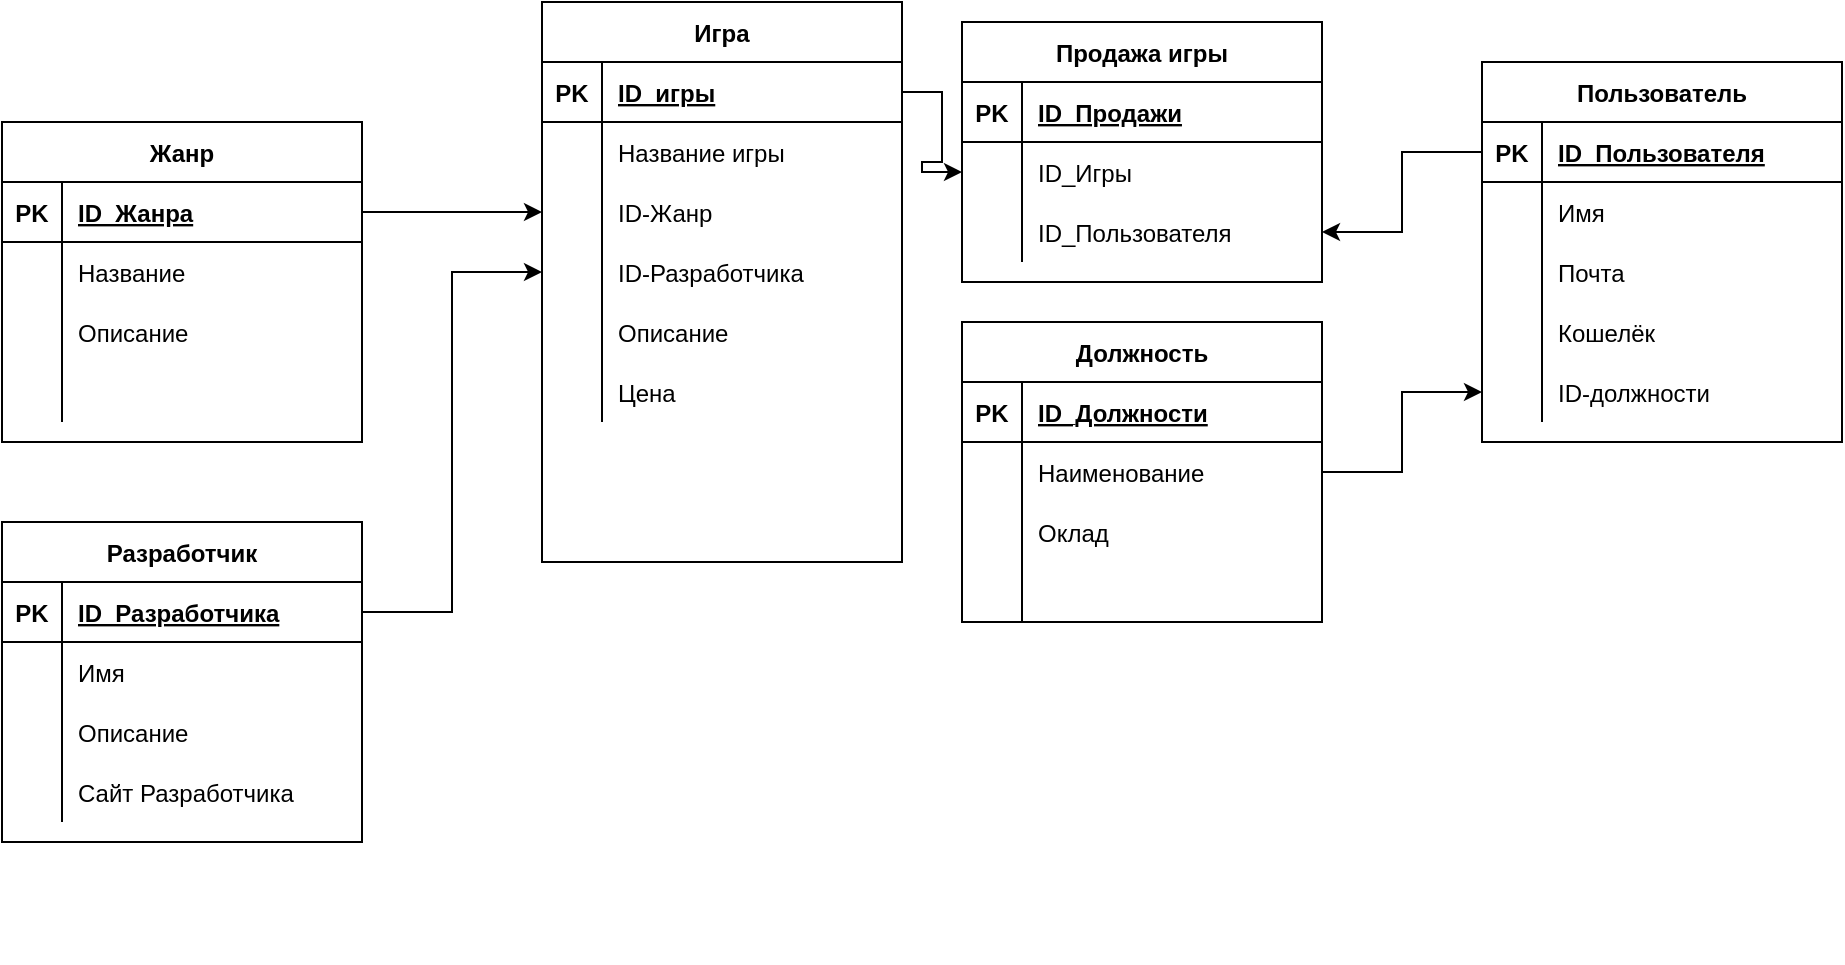 <mxfile version="20.2.2" type="device"><diagram id="ibO-UxVN181iv59Dq5bn" name="Page-1"><mxGraphModel dx="1718" dy="643" grid="1" gridSize="10" guides="1" tooltips="1" connect="1" arrows="1" fold="1" page="1" pageScale="1" pageWidth="827" pageHeight="1169" math="0" shadow="0"><root><mxCell id="0"/><mxCell id="1" parent="0"/><mxCell id="BAzbD3lDMswVElZxFXrF-1" value="Пользователь" style="shape=table;startSize=30;container=1;collapsible=1;childLayout=tableLayout;fixedRows=1;rowLines=0;fontStyle=1;align=center;resizeLast=1;" parent="1" vertex="1"><mxGeometry x="750" y="100" width="180" height="190" as="geometry"/></mxCell><mxCell id="BAzbD3lDMswVElZxFXrF-2" value="" style="shape=tableRow;horizontal=0;startSize=0;swimlaneHead=0;swimlaneBody=0;fillColor=none;collapsible=0;dropTarget=0;points=[[0,0.5],[1,0.5]];portConstraint=eastwest;top=0;left=0;right=0;bottom=1;" parent="BAzbD3lDMswVElZxFXrF-1" vertex="1"><mxGeometry y="30" width="180" height="30" as="geometry"/></mxCell><mxCell id="BAzbD3lDMswVElZxFXrF-3" value="PK" style="shape=partialRectangle;connectable=0;fillColor=none;top=0;left=0;bottom=0;right=0;fontStyle=1;overflow=hidden;" parent="BAzbD3lDMswVElZxFXrF-2" vertex="1"><mxGeometry width="30" height="30" as="geometry"><mxRectangle width="30" height="30" as="alternateBounds"/></mxGeometry></mxCell><mxCell id="BAzbD3lDMswVElZxFXrF-4" value="ID_Пользователя" style="shape=partialRectangle;connectable=0;fillColor=none;top=0;left=0;bottom=0;right=0;align=left;spacingLeft=6;fontStyle=5;overflow=hidden;" parent="BAzbD3lDMswVElZxFXrF-2" vertex="1"><mxGeometry x="30" width="150" height="30" as="geometry"><mxRectangle width="150" height="30" as="alternateBounds"/></mxGeometry></mxCell><mxCell id="BAzbD3lDMswVElZxFXrF-5" value="" style="shape=tableRow;horizontal=0;startSize=0;swimlaneHead=0;swimlaneBody=0;fillColor=none;collapsible=0;dropTarget=0;points=[[0,0.5],[1,0.5]];portConstraint=eastwest;top=0;left=0;right=0;bottom=0;" parent="BAzbD3lDMswVElZxFXrF-1" vertex="1"><mxGeometry y="60" width="180" height="30" as="geometry"/></mxCell><mxCell id="BAzbD3lDMswVElZxFXrF-6" value="" style="shape=partialRectangle;connectable=0;fillColor=none;top=0;left=0;bottom=0;right=0;editable=1;overflow=hidden;" parent="BAzbD3lDMswVElZxFXrF-5" vertex="1"><mxGeometry width="30" height="30" as="geometry"><mxRectangle width="30" height="30" as="alternateBounds"/></mxGeometry></mxCell><mxCell id="BAzbD3lDMswVElZxFXrF-7" value="Имя" style="shape=partialRectangle;connectable=0;fillColor=none;top=0;left=0;bottom=0;right=0;align=left;spacingLeft=6;overflow=hidden;" parent="BAzbD3lDMswVElZxFXrF-5" vertex="1"><mxGeometry x="30" width="150" height="30" as="geometry"><mxRectangle width="150" height="30" as="alternateBounds"/></mxGeometry></mxCell><mxCell id="BAzbD3lDMswVElZxFXrF-8" value="" style="shape=tableRow;horizontal=0;startSize=0;swimlaneHead=0;swimlaneBody=0;fillColor=none;collapsible=0;dropTarget=0;points=[[0,0.5],[1,0.5]];portConstraint=eastwest;top=0;left=0;right=0;bottom=0;" parent="BAzbD3lDMswVElZxFXrF-1" vertex="1"><mxGeometry y="90" width="180" height="30" as="geometry"/></mxCell><mxCell id="BAzbD3lDMswVElZxFXrF-9" value="" style="shape=partialRectangle;connectable=0;fillColor=none;top=0;left=0;bottom=0;right=0;editable=1;overflow=hidden;" parent="BAzbD3lDMswVElZxFXrF-8" vertex="1"><mxGeometry width="30" height="30" as="geometry"><mxRectangle width="30" height="30" as="alternateBounds"/></mxGeometry></mxCell><mxCell id="BAzbD3lDMswVElZxFXrF-10" value="Почта" style="shape=partialRectangle;connectable=0;fillColor=none;top=0;left=0;bottom=0;right=0;align=left;spacingLeft=6;overflow=hidden;" parent="BAzbD3lDMswVElZxFXrF-8" vertex="1"><mxGeometry x="30" width="150" height="30" as="geometry"><mxRectangle width="150" height="30" as="alternateBounds"/></mxGeometry></mxCell><mxCell id="BAzbD3lDMswVElZxFXrF-11" value="" style="shape=tableRow;horizontal=0;startSize=0;swimlaneHead=0;swimlaneBody=0;fillColor=none;collapsible=0;dropTarget=0;points=[[0,0.5],[1,0.5]];portConstraint=eastwest;top=0;left=0;right=0;bottom=0;" parent="BAzbD3lDMswVElZxFXrF-1" vertex="1"><mxGeometry y="120" width="180" height="30" as="geometry"/></mxCell><mxCell id="BAzbD3lDMswVElZxFXrF-12" value="" style="shape=partialRectangle;connectable=0;fillColor=none;top=0;left=0;bottom=0;right=0;editable=1;overflow=hidden;" parent="BAzbD3lDMswVElZxFXrF-11" vertex="1"><mxGeometry width="30" height="30" as="geometry"><mxRectangle width="30" height="30" as="alternateBounds"/></mxGeometry></mxCell><mxCell id="BAzbD3lDMswVElZxFXrF-13" value="Кошелёк" style="shape=partialRectangle;connectable=0;fillColor=none;top=0;left=0;bottom=0;right=0;align=left;spacingLeft=6;overflow=hidden;" parent="BAzbD3lDMswVElZxFXrF-11" vertex="1"><mxGeometry x="30" width="150" height="30" as="geometry"><mxRectangle width="150" height="30" as="alternateBounds"/></mxGeometry></mxCell><mxCell id="M-ZHQXdfBFAc0xfWB8VQ-5" value="" style="shape=tableRow;horizontal=0;startSize=0;swimlaneHead=0;swimlaneBody=0;fillColor=none;collapsible=0;dropTarget=0;points=[[0,0.5],[1,0.5]];portConstraint=eastwest;top=0;left=0;right=0;bottom=0;" parent="BAzbD3lDMswVElZxFXrF-1" vertex="1"><mxGeometry y="150" width="180" height="30" as="geometry"/></mxCell><mxCell id="M-ZHQXdfBFAc0xfWB8VQ-6" value="" style="shape=partialRectangle;connectable=0;fillColor=none;top=0;left=0;bottom=0;right=0;editable=1;overflow=hidden;" parent="M-ZHQXdfBFAc0xfWB8VQ-5" vertex="1"><mxGeometry width="30" height="30" as="geometry"><mxRectangle width="30" height="30" as="alternateBounds"/></mxGeometry></mxCell><mxCell id="M-ZHQXdfBFAc0xfWB8VQ-7" value="ID-должности" style="shape=partialRectangle;connectable=0;fillColor=none;top=0;left=0;bottom=0;right=0;align=left;spacingLeft=6;overflow=hidden;" parent="M-ZHQXdfBFAc0xfWB8VQ-5" vertex="1"><mxGeometry x="30" width="150" height="30" as="geometry"><mxRectangle width="150" height="30" as="alternateBounds"/></mxGeometry></mxCell><mxCell id="C4As4AKJf4dOoCFsE4sQ-1" value="Игра" style="shape=table;startSize=30;container=1;collapsible=1;childLayout=tableLayout;fixedRows=1;rowLines=0;fontStyle=1;align=center;resizeLast=1;" parent="1" vertex="1"><mxGeometry x="280" y="70" width="180" height="280" as="geometry"/></mxCell><mxCell id="C4As4AKJf4dOoCFsE4sQ-2" value="" style="shape=tableRow;horizontal=0;startSize=0;swimlaneHead=0;swimlaneBody=0;fillColor=none;collapsible=0;dropTarget=0;points=[[0,0.5],[1,0.5]];portConstraint=eastwest;top=0;left=0;right=0;bottom=1;" parent="C4As4AKJf4dOoCFsE4sQ-1" vertex="1"><mxGeometry y="30" width="180" height="30" as="geometry"/></mxCell><mxCell id="C4As4AKJf4dOoCFsE4sQ-3" value="PK" style="shape=partialRectangle;connectable=0;fillColor=none;top=0;left=0;bottom=0;right=0;fontStyle=1;overflow=hidden;" parent="C4As4AKJf4dOoCFsE4sQ-2" vertex="1"><mxGeometry width="30" height="30" as="geometry"><mxRectangle width="30" height="30" as="alternateBounds"/></mxGeometry></mxCell><mxCell id="C4As4AKJf4dOoCFsE4sQ-4" value="ID_игры" style="shape=partialRectangle;connectable=0;fillColor=none;top=0;left=0;bottom=0;right=0;align=left;spacingLeft=6;fontStyle=5;overflow=hidden;" parent="C4As4AKJf4dOoCFsE4sQ-2" vertex="1"><mxGeometry x="30" width="150" height="30" as="geometry"><mxRectangle width="150" height="30" as="alternateBounds"/></mxGeometry></mxCell><mxCell id="C4As4AKJf4dOoCFsE4sQ-5" value="" style="shape=tableRow;horizontal=0;startSize=0;swimlaneHead=0;swimlaneBody=0;fillColor=none;collapsible=0;dropTarget=0;points=[[0,0.5],[1,0.5]];portConstraint=eastwest;top=0;left=0;right=0;bottom=0;" parent="C4As4AKJf4dOoCFsE4sQ-1" vertex="1"><mxGeometry y="60" width="180" height="30" as="geometry"/></mxCell><mxCell id="C4As4AKJf4dOoCFsE4sQ-6" value="" style="shape=partialRectangle;connectable=0;fillColor=none;top=0;left=0;bottom=0;right=0;editable=1;overflow=hidden;" parent="C4As4AKJf4dOoCFsE4sQ-5" vertex="1"><mxGeometry width="30" height="30" as="geometry"><mxRectangle width="30" height="30" as="alternateBounds"/></mxGeometry></mxCell><mxCell id="C4As4AKJf4dOoCFsE4sQ-7" value="Название игры" style="shape=partialRectangle;connectable=0;fillColor=none;top=0;left=0;bottom=0;right=0;align=left;spacingLeft=6;overflow=hidden;" parent="C4As4AKJf4dOoCFsE4sQ-5" vertex="1"><mxGeometry x="30" width="150" height="30" as="geometry"><mxRectangle width="150" height="30" as="alternateBounds"/></mxGeometry></mxCell><mxCell id="C4As4AKJf4dOoCFsE4sQ-8" value="" style="shape=tableRow;horizontal=0;startSize=0;swimlaneHead=0;swimlaneBody=0;fillColor=none;collapsible=0;dropTarget=0;points=[[0,0.5],[1,0.5]];portConstraint=eastwest;top=0;left=0;right=0;bottom=0;" parent="C4As4AKJf4dOoCFsE4sQ-1" vertex="1"><mxGeometry y="90" width="180" height="30" as="geometry"/></mxCell><mxCell id="C4As4AKJf4dOoCFsE4sQ-9" value="" style="shape=partialRectangle;connectable=0;fillColor=none;top=0;left=0;bottom=0;right=0;editable=1;overflow=hidden;" parent="C4As4AKJf4dOoCFsE4sQ-8" vertex="1"><mxGeometry width="30" height="30" as="geometry"><mxRectangle width="30" height="30" as="alternateBounds"/></mxGeometry></mxCell><mxCell id="C4As4AKJf4dOoCFsE4sQ-10" value="ID-Жанр" style="shape=partialRectangle;connectable=0;fillColor=none;top=0;left=0;bottom=0;right=0;align=left;spacingLeft=6;overflow=hidden;" parent="C4As4AKJf4dOoCFsE4sQ-8" vertex="1"><mxGeometry x="30" width="150" height="30" as="geometry"><mxRectangle width="150" height="30" as="alternateBounds"/></mxGeometry></mxCell><mxCell id="C4As4AKJf4dOoCFsE4sQ-11" value="" style="shape=tableRow;horizontal=0;startSize=0;swimlaneHead=0;swimlaneBody=0;fillColor=none;collapsible=0;dropTarget=0;points=[[0,0.5],[1,0.5]];portConstraint=eastwest;top=0;left=0;right=0;bottom=0;" parent="C4As4AKJf4dOoCFsE4sQ-1" vertex="1"><mxGeometry y="120" width="180" height="30" as="geometry"/></mxCell><mxCell id="C4As4AKJf4dOoCFsE4sQ-12" value="" style="shape=partialRectangle;connectable=0;fillColor=none;top=0;left=0;bottom=0;right=0;editable=1;overflow=hidden;" parent="C4As4AKJf4dOoCFsE4sQ-11" vertex="1"><mxGeometry width="30" height="30" as="geometry"><mxRectangle width="30" height="30" as="alternateBounds"/></mxGeometry></mxCell><mxCell id="C4As4AKJf4dOoCFsE4sQ-13" value="ID-Разработчика" style="shape=partialRectangle;connectable=0;fillColor=none;top=0;left=0;bottom=0;right=0;align=left;spacingLeft=6;overflow=hidden;" parent="C4As4AKJf4dOoCFsE4sQ-11" vertex="1"><mxGeometry x="30" width="150" height="30" as="geometry"><mxRectangle width="150" height="30" as="alternateBounds"/></mxGeometry></mxCell><mxCell id="M-ZHQXdfBFAc0xfWB8VQ-11" value="" style="shape=tableRow;horizontal=0;startSize=0;swimlaneHead=0;swimlaneBody=0;fillColor=none;collapsible=0;dropTarget=0;points=[[0,0.5],[1,0.5]];portConstraint=eastwest;top=0;left=0;right=0;bottom=0;" parent="C4As4AKJf4dOoCFsE4sQ-1" vertex="1"><mxGeometry y="150" width="180" height="30" as="geometry"/></mxCell><mxCell id="M-ZHQXdfBFAc0xfWB8VQ-12" value="" style="shape=partialRectangle;connectable=0;fillColor=none;top=0;left=0;bottom=0;right=0;editable=1;overflow=hidden;" parent="M-ZHQXdfBFAc0xfWB8VQ-11" vertex="1"><mxGeometry width="30" height="30" as="geometry"><mxRectangle width="30" height="30" as="alternateBounds"/></mxGeometry></mxCell><mxCell id="M-ZHQXdfBFAc0xfWB8VQ-13" value="Описание" style="shape=partialRectangle;connectable=0;fillColor=none;top=0;left=0;bottom=0;right=0;align=left;spacingLeft=6;overflow=hidden;" parent="M-ZHQXdfBFAc0xfWB8VQ-11" vertex="1"><mxGeometry x="30" width="150" height="30" as="geometry"><mxRectangle width="150" height="30" as="alternateBounds"/></mxGeometry></mxCell><mxCell id="M-ZHQXdfBFAc0xfWB8VQ-8" value="" style="shape=tableRow;horizontal=0;startSize=0;swimlaneHead=0;swimlaneBody=0;fillColor=none;collapsible=0;dropTarget=0;points=[[0,0.5],[1,0.5]];portConstraint=eastwest;top=0;left=0;right=0;bottom=0;" parent="C4As4AKJf4dOoCFsE4sQ-1" vertex="1"><mxGeometry y="180" width="180" height="30" as="geometry"/></mxCell><mxCell id="M-ZHQXdfBFAc0xfWB8VQ-9" value="" style="shape=partialRectangle;connectable=0;fillColor=none;top=0;left=0;bottom=0;right=0;editable=1;overflow=hidden;" parent="M-ZHQXdfBFAc0xfWB8VQ-8" vertex="1"><mxGeometry width="30" height="30" as="geometry"><mxRectangle width="30" height="30" as="alternateBounds"/></mxGeometry></mxCell><mxCell id="M-ZHQXdfBFAc0xfWB8VQ-10" value="Цена" style="shape=partialRectangle;connectable=0;fillColor=none;top=0;left=0;bottom=0;right=0;align=left;spacingLeft=6;overflow=hidden;" parent="M-ZHQXdfBFAc0xfWB8VQ-8" vertex="1"><mxGeometry x="30" width="150" height="30" as="geometry"><mxRectangle width="150" height="30" as="alternateBounds"/></mxGeometry></mxCell><mxCell id="C4As4AKJf4dOoCFsE4sQ-29" value="Жанр" style="shape=table;startSize=30;container=1;collapsible=1;childLayout=tableLayout;fixedRows=1;rowLines=0;fontStyle=1;align=center;resizeLast=1;" parent="1" vertex="1"><mxGeometry x="10" y="130" width="180" height="160" as="geometry"/></mxCell><mxCell id="C4As4AKJf4dOoCFsE4sQ-30" value="" style="shape=tableRow;horizontal=0;startSize=0;swimlaneHead=0;swimlaneBody=0;fillColor=none;collapsible=0;dropTarget=0;points=[[0,0.5],[1,0.5]];portConstraint=eastwest;top=0;left=0;right=0;bottom=1;" parent="C4As4AKJf4dOoCFsE4sQ-29" vertex="1"><mxGeometry y="30" width="180" height="30" as="geometry"/></mxCell><mxCell id="C4As4AKJf4dOoCFsE4sQ-31" value="PK" style="shape=partialRectangle;connectable=0;fillColor=none;top=0;left=0;bottom=0;right=0;fontStyle=1;overflow=hidden;" parent="C4As4AKJf4dOoCFsE4sQ-30" vertex="1"><mxGeometry width="30" height="30" as="geometry"><mxRectangle width="30" height="30" as="alternateBounds"/></mxGeometry></mxCell><mxCell id="C4As4AKJf4dOoCFsE4sQ-32" value="ID_Жанра" style="shape=partialRectangle;connectable=0;fillColor=none;top=0;left=0;bottom=0;right=0;align=left;spacingLeft=6;fontStyle=5;overflow=hidden;" parent="C4As4AKJf4dOoCFsE4sQ-30" vertex="1"><mxGeometry x="30" width="150" height="30" as="geometry"><mxRectangle width="150" height="30" as="alternateBounds"/></mxGeometry></mxCell><mxCell id="C4As4AKJf4dOoCFsE4sQ-33" value="" style="shape=tableRow;horizontal=0;startSize=0;swimlaneHead=0;swimlaneBody=0;fillColor=none;collapsible=0;dropTarget=0;points=[[0,0.5],[1,0.5]];portConstraint=eastwest;top=0;left=0;right=0;bottom=0;" parent="C4As4AKJf4dOoCFsE4sQ-29" vertex="1"><mxGeometry y="60" width="180" height="30" as="geometry"/></mxCell><mxCell id="C4As4AKJf4dOoCFsE4sQ-34" value="" style="shape=partialRectangle;connectable=0;fillColor=none;top=0;left=0;bottom=0;right=0;editable=1;overflow=hidden;" parent="C4As4AKJf4dOoCFsE4sQ-33" vertex="1"><mxGeometry width="30" height="30" as="geometry"><mxRectangle width="30" height="30" as="alternateBounds"/></mxGeometry></mxCell><mxCell id="C4As4AKJf4dOoCFsE4sQ-35" value="Название" style="shape=partialRectangle;connectable=0;fillColor=none;top=0;left=0;bottom=0;right=0;align=left;spacingLeft=6;overflow=hidden;" parent="C4As4AKJf4dOoCFsE4sQ-33" vertex="1"><mxGeometry x="30" width="150" height="30" as="geometry"><mxRectangle width="150" height="30" as="alternateBounds"/></mxGeometry></mxCell><mxCell id="C4As4AKJf4dOoCFsE4sQ-36" value="" style="shape=tableRow;horizontal=0;startSize=0;swimlaneHead=0;swimlaneBody=0;fillColor=none;collapsible=0;dropTarget=0;points=[[0,0.5],[1,0.5]];portConstraint=eastwest;top=0;left=0;right=0;bottom=0;" parent="C4As4AKJf4dOoCFsE4sQ-29" vertex="1"><mxGeometry y="90" width="180" height="30" as="geometry"/></mxCell><mxCell id="C4As4AKJf4dOoCFsE4sQ-37" value="" style="shape=partialRectangle;connectable=0;fillColor=none;top=0;left=0;bottom=0;right=0;editable=1;overflow=hidden;" parent="C4As4AKJf4dOoCFsE4sQ-36" vertex="1"><mxGeometry width="30" height="30" as="geometry"><mxRectangle width="30" height="30" as="alternateBounds"/></mxGeometry></mxCell><mxCell id="C4As4AKJf4dOoCFsE4sQ-38" value="Описание" style="shape=partialRectangle;connectable=0;fillColor=none;top=0;left=0;bottom=0;right=0;align=left;spacingLeft=6;overflow=hidden;" parent="C4As4AKJf4dOoCFsE4sQ-36" vertex="1"><mxGeometry x="30" width="150" height="30" as="geometry"><mxRectangle width="150" height="30" as="alternateBounds"/></mxGeometry></mxCell><mxCell id="C4As4AKJf4dOoCFsE4sQ-39" value="" style="shape=tableRow;horizontal=0;startSize=0;swimlaneHead=0;swimlaneBody=0;fillColor=none;collapsible=0;dropTarget=0;points=[[0,0.5],[1,0.5]];portConstraint=eastwest;top=0;left=0;right=0;bottom=0;" parent="C4As4AKJf4dOoCFsE4sQ-29" vertex="1"><mxGeometry y="120" width="180" height="30" as="geometry"/></mxCell><mxCell id="C4As4AKJf4dOoCFsE4sQ-40" value="" style="shape=partialRectangle;connectable=0;fillColor=none;top=0;left=0;bottom=0;right=0;editable=1;overflow=hidden;" parent="C4As4AKJf4dOoCFsE4sQ-39" vertex="1"><mxGeometry width="30" height="30" as="geometry"><mxRectangle width="30" height="30" as="alternateBounds"/></mxGeometry></mxCell><mxCell id="C4As4AKJf4dOoCFsE4sQ-41" value="" style="shape=partialRectangle;connectable=0;fillColor=none;top=0;left=0;bottom=0;right=0;align=left;spacingLeft=6;overflow=hidden;" parent="C4As4AKJf4dOoCFsE4sQ-39" vertex="1"><mxGeometry x="30" width="150" height="30" as="geometry"><mxRectangle width="150" height="30" as="alternateBounds"/></mxGeometry></mxCell><mxCell id="C4As4AKJf4dOoCFsE4sQ-44" value="Разработчик" style="shape=table;startSize=30;container=1;collapsible=1;childLayout=tableLayout;fixedRows=1;rowLines=0;fontStyle=1;align=center;resizeLast=1;" parent="1" vertex="1"><mxGeometry x="10" y="330" width="180" height="160" as="geometry"/></mxCell><mxCell id="C4As4AKJf4dOoCFsE4sQ-45" value="" style="shape=tableRow;horizontal=0;startSize=0;swimlaneHead=0;swimlaneBody=0;fillColor=none;collapsible=0;dropTarget=0;points=[[0,0.5],[1,0.5]];portConstraint=eastwest;top=0;left=0;right=0;bottom=1;" parent="C4As4AKJf4dOoCFsE4sQ-44" vertex="1"><mxGeometry y="30" width="180" height="30" as="geometry"/></mxCell><mxCell id="C4As4AKJf4dOoCFsE4sQ-46" value="PK" style="shape=partialRectangle;connectable=0;fillColor=none;top=0;left=0;bottom=0;right=0;fontStyle=1;overflow=hidden;" parent="C4As4AKJf4dOoCFsE4sQ-45" vertex="1"><mxGeometry width="30" height="30" as="geometry"><mxRectangle width="30" height="30" as="alternateBounds"/></mxGeometry></mxCell><mxCell id="C4As4AKJf4dOoCFsE4sQ-47" value="ID_Разработчика" style="shape=partialRectangle;connectable=0;fillColor=none;top=0;left=0;bottom=0;right=0;align=left;spacingLeft=6;fontStyle=5;overflow=hidden;" parent="C4As4AKJf4dOoCFsE4sQ-45" vertex="1"><mxGeometry x="30" width="150" height="30" as="geometry"><mxRectangle width="150" height="30" as="alternateBounds"/></mxGeometry></mxCell><mxCell id="C4As4AKJf4dOoCFsE4sQ-48" value="" style="shape=tableRow;horizontal=0;startSize=0;swimlaneHead=0;swimlaneBody=0;fillColor=none;collapsible=0;dropTarget=0;points=[[0,0.5],[1,0.5]];portConstraint=eastwest;top=0;left=0;right=0;bottom=0;" parent="C4As4AKJf4dOoCFsE4sQ-44" vertex="1"><mxGeometry y="60" width="180" height="30" as="geometry"/></mxCell><mxCell id="C4As4AKJf4dOoCFsE4sQ-49" value="" style="shape=partialRectangle;connectable=0;fillColor=none;top=0;left=0;bottom=0;right=0;editable=1;overflow=hidden;" parent="C4As4AKJf4dOoCFsE4sQ-48" vertex="1"><mxGeometry width="30" height="30" as="geometry"><mxRectangle width="30" height="30" as="alternateBounds"/></mxGeometry></mxCell><mxCell id="C4As4AKJf4dOoCFsE4sQ-50" value="Имя" style="shape=partialRectangle;connectable=0;fillColor=none;top=0;left=0;bottom=0;right=0;align=left;spacingLeft=6;overflow=hidden;" parent="C4As4AKJf4dOoCFsE4sQ-48" vertex="1"><mxGeometry x="30" width="150" height="30" as="geometry"><mxRectangle width="150" height="30" as="alternateBounds"/></mxGeometry></mxCell><mxCell id="C4As4AKJf4dOoCFsE4sQ-51" value="" style="shape=tableRow;horizontal=0;startSize=0;swimlaneHead=0;swimlaneBody=0;fillColor=none;collapsible=0;dropTarget=0;points=[[0,0.5],[1,0.5]];portConstraint=eastwest;top=0;left=0;right=0;bottom=0;" parent="C4As4AKJf4dOoCFsE4sQ-44" vertex="1"><mxGeometry y="90" width="180" height="30" as="geometry"/></mxCell><mxCell id="C4As4AKJf4dOoCFsE4sQ-52" value="" style="shape=partialRectangle;connectable=0;fillColor=none;top=0;left=0;bottom=0;right=0;editable=1;overflow=hidden;" parent="C4As4AKJf4dOoCFsE4sQ-51" vertex="1"><mxGeometry width="30" height="30" as="geometry"><mxRectangle width="30" height="30" as="alternateBounds"/></mxGeometry></mxCell><mxCell id="C4As4AKJf4dOoCFsE4sQ-53" value="Описание" style="shape=partialRectangle;connectable=0;fillColor=none;top=0;left=0;bottom=0;right=0;align=left;spacingLeft=6;overflow=hidden;" parent="C4As4AKJf4dOoCFsE4sQ-51" vertex="1"><mxGeometry x="30" width="150" height="30" as="geometry"><mxRectangle width="150" height="30" as="alternateBounds"/></mxGeometry></mxCell><mxCell id="C4As4AKJf4dOoCFsE4sQ-54" value="" style="shape=tableRow;horizontal=0;startSize=0;swimlaneHead=0;swimlaneBody=0;fillColor=none;collapsible=0;dropTarget=0;points=[[0,0.5],[1,0.5]];portConstraint=eastwest;top=0;left=0;right=0;bottom=0;" parent="C4As4AKJf4dOoCFsE4sQ-44" vertex="1"><mxGeometry y="120" width="180" height="30" as="geometry"/></mxCell><mxCell id="C4As4AKJf4dOoCFsE4sQ-55" value="" style="shape=partialRectangle;connectable=0;fillColor=none;top=0;left=0;bottom=0;right=0;editable=1;overflow=hidden;" parent="C4As4AKJf4dOoCFsE4sQ-54" vertex="1"><mxGeometry width="30" height="30" as="geometry"><mxRectangle width="30" height="30" as="alternateBounds"/></mxGeometry></mxCell><mxCell id="C4As4AKJf4dOoCFsE4sQ-56" value="Сайт Разработчика" style="shape=partialRectangle;connectable=0;fillColor=none;top=0;left=0;bottom=0;right=0;align=left;spacingLeft=6;overflow=hidden;" parent="C4As4AKJf4dOoCFsE4sQ-54" vertex="1"><mxGeometry x="30" width="150" height="30" as="geometry"><mxRectangle width="150" height="30" as="alternateBounds"/></mxGeometry></mxCell><mxCell id="C4As4AKJf4dOoCFsE4sQ-60" value="" style="shape=tableRow;horizontal=0;startSize=0;swimlaneHead=0;swimlaneBody=0;fillColor=none;collapsible=0;dropTarget=0;points=[[0,0.5],[1,0.5]];portConstraint=eastwest;top=0;left=0;right=0;bottom=0;" parent="1" vertex="1"><mxGeometry x="350" y="520" width="180" height="30" as="geometry"/></mxCell><mxCell id="C4As4AKJf4dOoCFsE4sQ-64" value="Продажа игры" style="shape=table;startSize=30;container=1;collapsible=1;childLayout=tableLayout;fixedRows=1;rowLines=0;fontStyle=1;align=center;resizeLast=1;" parent="1" vertex="1"><mxGeometry x="490" y="80" width="180" height="130" as="geometry"/></mxCell><mxCell id="C4As4AKJf4dOoCFsE4sQ-65" value="" style="shape=tableRow;horizontal=0;startSize=0;swimlaneHead=0;swimlaneBody=0;fillColor=none;collapsible=0;dropTarget=0;points=[[0,0.5],[1,0.5]];portConstraint=eastwest;top=0;left=0;right=0;bottom=1;" parent="C4As4AKJf4dOoCFsE4sQ-64" vertex="1"><mxGeometry y="30" width="180" height="30" as="geometry"/></mxCell><mxCell id="C4As4AKJf4dOoCFsE4sQ-66" value="PK" style="shape=partialRectangle;connectable=0;fillColor=none;top=0;left=0;bottom=0;right=0;fontStyle=1;overflow=hidden;" parent="C4As4AKJf4dOoCFsE4sQ-65" vertex="1"><mxGeometry width="30" height="30" as="geometry"><mxRectangle width="30" height="30" as="alternateBounds"/></mxGeometry></mxCell><mxCell id="C4As4AKJf4dOoCFsE4sQ-67" value="ID_Продажи" style="shape=partialRectangle;connectable=0;fillColor=none;top=0;left=0;bottom=0;right=0;align=left;spacingLeft=6;fontStyle=5;overflow=hidden;" parent="C4As4AKJf4dOoCFsE4sQ-65" vertex="1"><mxGeometry x="30" width="150" height="30" as="geometry"><mxRectangle width="150" height="30" as="alternateBounds"/></mxGeometry></mxCell><mxCell id="C4As4AKJf4dOoCFsE4sQ-68" value="" style="shape=tableRow;horizontal=0;startSize=0;swimlaneHead=0;swimlaneBody=0;fillColor=none;collapsible=0;dropTarget=0;points=[[0,0.5],[1,0.5]];portConstraint=eastwest;top=0;left=0;right=0;bottom=0;" parent="C4As4AKJf4dOoCFsE4sQ-64" vertex="1"><mxGeometry y="60" width="180" height="30" as="geometry"/></mxCell><mxCell id="C4As4AKJf4dOoCFsE4sQ-69" value="" style="shape=partialRectangle;connectable=0;fillColor=none;top=0;left=0;bottom=0;right=0;editable=1;overflow=hidden;" parent="C4As4AKJf4dOoCFsE4sQ-68" vertex="1"><mxGeometry width="30" height="30" as="geometry"><mxRectangle width="30" height="30" as="alternateBounds"/></mxGeometry></mxCell><mxCell id="C4As4AKJf4dOoCFsE4sQ-70" value="ID_Игры" style="shape=partialRectangle;connectable=0;fillColor=none;top=0;left=0;bottom=0;right=0;align=left;spacingLeft=6;overflow=hidden;" parent="C4As4AKJf4dOoCFsE4sQ-68" vertex="1"><mxGeometry x="30" width="150" height="30" as="geometry"><mxRectangle width="150" height="30" as="alternateBounds"/></mxGeometry></mxCell><mxCell id="C4As4AKJf4dOoCFsE4sQ-71" value="" style="shape=tableRow;horizontal=0;startSize=0;swimlaneHead=0;swimlaneBody=0;fillColor=none;collapsible=0;dropTarget=0;points=[[0,0.5],[1,0.5]];portConstraint=eastwest;top=0;left=0;right=0;bottom=0;" parent="C4As4AKJf4dOoCFsE4sQ-64" vertex="1"><mxGeometry y="90" width="180" height="30" as="geometry"/></mxCell><mxCell id="C4As4AKJf4dOoCFsE4sQ-72" value="" style="shape=partialRectangle;connectable=0;fillColor=none;top=0;left=0;bottom=0;right=0;editable=1;overflow=hidden;" parent="C4As4AKJf4dOoCFsE4sQ-71" vertex="1"><mxGeometry width="30" height="30" as="geometry"><mxRectangle width="30" height="30" as="alternateBounds"/></mxGeometry></mxCell><mxCell id="C4As4AKJf4dOoCFsE4sQ-73" value="ID_Пользователя" style="shape=partialRectangle;connectable=0;fillColor=none;top=0;left=0;bottom=0;right=0;align=left;spacingLeft=6;overflow=hidden;" parent="C4As4AKJf4dOoCFsE4sQ-71" vertex="1"><mxGeometry x="30" width="150" height="30" as="geometry"><mxRectangle width="150" height="30" as="alternateBounds"/></mxGeometry></mxCell><mxCell id="C4As4AKJf4dOoCFsE4sQ-95" value="Должность" style="shape=table;startSize=30;container=1;collapsible=1;childLayout=tableLayout;fixedRows=1;rowLines=0;fontStyle=1;align=center;resizeLast=1;" parent="1" vertex="1"><mxGeometry x="490" y="230" width="180" height="150" as="geometry"/></mxCell><mxCell id="C4As4AKJf4dOoCFsE4sQ-96" value="" style="shape=tableRow;horizontal=0;startSize=0;swimlaneHead=0;swimlaneBody=0;fillColor=none;collapsible=0;dropTarget=0;points=[[0,0.5],[1,0.5]];portConstraint=eastwest;top=0;left=0;right=0;bottom=1;" parent="C4As4AKJf4dOoCFsE4sQ-95" vertex="1"><mxGeometry y="30" width="180" height="30" as="geometry"/></mxCell><mxCell id="C4As4AKJf4dOoCFsE4sQ-97" value="PK" style="shape=partialRectangle;connectable=0;fillColor=none;top=0;left=0;bottom=0;right=0;fontStyle=1;overflow=hidden;" parent="C4As4AKJf4dOoCFsE4sQ-96" vertex="1"><mxGeometry width="30" height="30" as="geometry"><mxRectangle width="30" height="30" as="alternateBounds"/></mxGeometry></mxCell><mxCell id="C4As4AKJf4dOoCFsE4sQ-98" value="ID_Должности" style="shape=partialRectangle;connectable=0;fillColor=none;top=0;left=0;bottom=0;right=0;align=left;spacingLeft=6;fontStyle=5;overflow=hidden;" parent="C4As4AKJf4dOoCFsE4sQ-96" vertex="1"><mxGeometry x="30" width="150" height="30" as="geometry"><mxRectangle width="150" height="30" as="alternateBounds"/></mxGeometry></mxCell><mxCell id="C4As4AKJf4dOoCFsE4sQ-99" value="" style="shape=tableRow;horizontal=0;startSize=0;swimlaneHead=0;swimlaneBody=0;fillColor=none;collapsible=0;dropTarget=0;points=[[0,0.5],[1,0.5]];portConstraint=eastwest;top=0;left=0;right=0;bottom=0;" parent="C4As4AKJf4dOoCFsE4sQ-95" vertex="1"><mxGeometry y="60" width="180" height="30" as="geometry"/></mxCell><mxCell id="C4As4AKJf4dOoCFsE4sQ-100" value="" style="shape=partialRectangle;connectable=0;fillColor=none;top=0;left=0;bottom=0;right=0;editable=1;overflow=hidden;" parent="C4As4AKJf4dOoCFsE4sQ-99" vertex="1"><mxGeometry width="30" height="30" as="geometry"><mxRectangle width="30" height="30" as="alternateBounds"/></mxGeometry></mxCell><mxCell id="C4As4AKJf4dOoCFsE4sQ-101" value="Наименование" style="shape=partialRectangle;connectable=0;fillColor=none;top=0;left=0;bottom=0;right=0;align=left;spacingLeft=6;overflow=hidden;" parent="C4As4AKJf4dOoCFsE4sQ-99" vertex="1"><mxGeometry x="30" width="150" height="30" as="geometry"><mxRectangle width="150" height="30" as="alternateBounds"/></mxGeometry></mxCell><mxCell id="C4As4AKJf4dOoCFsE4sQ-102" value="" style="shape=tableRow;horizontal=0;startSize=0;swimlaneHead=0;swimlaneBody=0;fillColor=none;collapsible=0;dropTarget=0;points=[[0,0.5],[1,0.5]];portConstraint=eastwest;top=0;left=0;right=0;bottom=0;" parent="C4As4AKJf4dOoCFsE4sQ-95" vertex="1"><mxGeometry y="90" width="180" height="30" as="geometry"/></mxCell><mxCell id="C4As4AKJf4dOoCFsE4sQ-103" value="" style="shape=partialRectangle;connectable=0;fillColor=none;top=0;left=0;bottom=0;right=0;editable=1;overflow=hidden;" parent="C4As4AKJf4dOoCFsE4sQ-102" vertex="1"><mxGeometry width="30" height="30" as="geometry"><mxRectangle width="30" height="30" as="alternateBounds"/></mxGeometry></mxCell><mxCell id="C4As4AKJf4dOoCFsE4sQ-104" value="Оклад" style="shape=partialRectangle;connectable=0;fillColor=none;top=0;left=0;bottom=0;right=0;align=left;spacingLeft=6;overflow=hidden;" parent="C4As4AKJf4dOoCFsE4sQ-102" vertex="1"><mxGeometry x="30" width="150" height="30" as="geometry"><mxRectangle width="150" height="30" as="alternateBounds"/></mxGeometry></mxCell><mxCell id="C4As4AKJf4dOoCFsE4sQ-105" value="" style="shape=tableRow;horizontal=0;startSize=0;swimlaneHead=0;swimlaneBody=0;fillColor=none;collapsible=0;dropTarget=0;points=[[0,0.5],[1,0.5]];portConstraint=eastwest;top=0;left=0;right=0;bottom=0;" parent="C4As4AKJf4dOoCFsE4sQ-95" vertex="1"><mxGeometry y="120" width="180" height="30" as="geometry"/></mxCell><mxCell id="C4As4AKJf4dOoCFsE4sQ-106" value="" style="shape=partialRectangle;connectable=0;fillColor=none;top=0;left=0;bottom=0;right=0;editable=1;overflow=hidden;" parent="C4As4AKJf4dOoCFsE4sQ-105" vertex="1"><mxGeometry width="30" height="30" as="geometry"><mxRectangle width="30" height="30" as="alternateBounds"/></mxGeometry></mxCell><mxCell id="C4As4AKJf4dOoCFsE4sQ-107" value="" style="shape=partialRectangle;connectable=0;fillColor=none;top=0;left=0;bottom=0;right=0;align=left;spacingLeft=6;overflow=hidden;" parent="C4As4AKJf4dOoCFsE4sQ-105" vertex="1"><mxGeometry x="30" width="150" height="30" as="geometry"><mxRectangle width="150" height="30" as="alternateBounds"/></mxGeometry></mxCell><mxCell id="PKxKnxXC2DVCROEVRZzc-1" value="" style="shape=tableRow;horizontal=0;startSize=0;swimlaneHead=0;swimlaneBody=0;fillColor=none;collapsible=0;dropTarget=0;points=[[0,0.5],[1,0.5]];portConstraint=eastwest;top=0;left=0;right=0;bottom=0;" parent="1" vertex="1"><mxGeometry x="290" y="320" width="180" height="30" as="geometry"/></mxCell><mxCell id="PKxKnxXC2DVCROEVRZzc-2" value="" style="shape=partialRectangle;connectable=0;fillColor=none;top=0;left=0;bottom=0;right=0;editable=1;overflow=hidden;" parent="PKxKnxXC2DVCROEVRZzc-1" vertex="1"><mxGeometry width="30" height="30" as="geometry"><mxRectangle width="30" height="30" as="alternateBounds"/></mxGeometry></mxCell><mxCell id="M-ZHQXdfBFAc0xfWB8VQ-1" style="edgeStyle=orthogonalEdgeStyle;rounded=0;orthogonalLoop=1;jettySize=auto;html=1;exitX=1;exitY=0.5;exitDx=0;exitDy=0;" parent="1" source="C4As4AKJf4dOoCFsE4sQ-45" target="C4As4AKJf4dOoCFsE4sQ-11" edge="1"><mxGeometry relative="1" as="geometry"/></mxCell><mxCell id="M-ZHQXdfBFAc0xfWB8VQ-2" style="edgeStyle=orthogonalEdgeStyle;rounded=0;orthogonalLoop=1;jettySize=auto;html=1;" parent="1" source="C4As4AKJf4dOoCFsE4sQ-30" target="C4As4AKJf4dOoCFsE4sQ-8" edge="1"><mxGeometry relative="1" as="geometry"/></mxCell><mxCell id="M-ZHQXdfBFAc0xfWB8VQ-3" style="edgeStyle=orthogonalEdgeStyle;rounded=0;orthogonalLoop=1;jettySize=auto;html=1;entryX=0;entryY=0.5;entryDx=0;entryDy=0;" parent="1" source="C4As4AKJf4dOoCFsE4sQ-2" target="C4As4AKJf4dOoCFsE4sQ-68" edge="1"><mxGeometry relative="1" as="geometry"/></mxCell><mxCell id="M-ZHQXdfBFAc0xfWB8VQ-4" style="edgeStyle=orthogonalEdgeStyle;rounded=0;orthogonalLoop=1;jettySize=auto;html=1;entryX=1;entryY=0.5;entryDx=0;entryDy=0;" parent="1" source="BAzbD3lDMswVElZxFXrF-2" target="C4As4AKJf4dOoCFsE4sQ-71" edge="1"><mxGeometry relative="1" as="geometry"/></mxCell><mxCell id="M-ZHQXdfBFAc0xfWB8VQ-14" style="edgeStyle=orthogonalEdgeStyle;rounded=0;orthogonalLoop=1;jettySize=auto;html=1;entryX=0;entryY=0.5;entryDx=0;entryDy=0;" parent="1" source="C4As4AKJf4dOoCFsE4sQ-99" target="M-ZHQXdfBFAc0xfWB8VQ-5" edge="1"><mxGeometry relative="1" as="geometry"/></mxCell></root></mxGraphModel></diagram></mxfile>